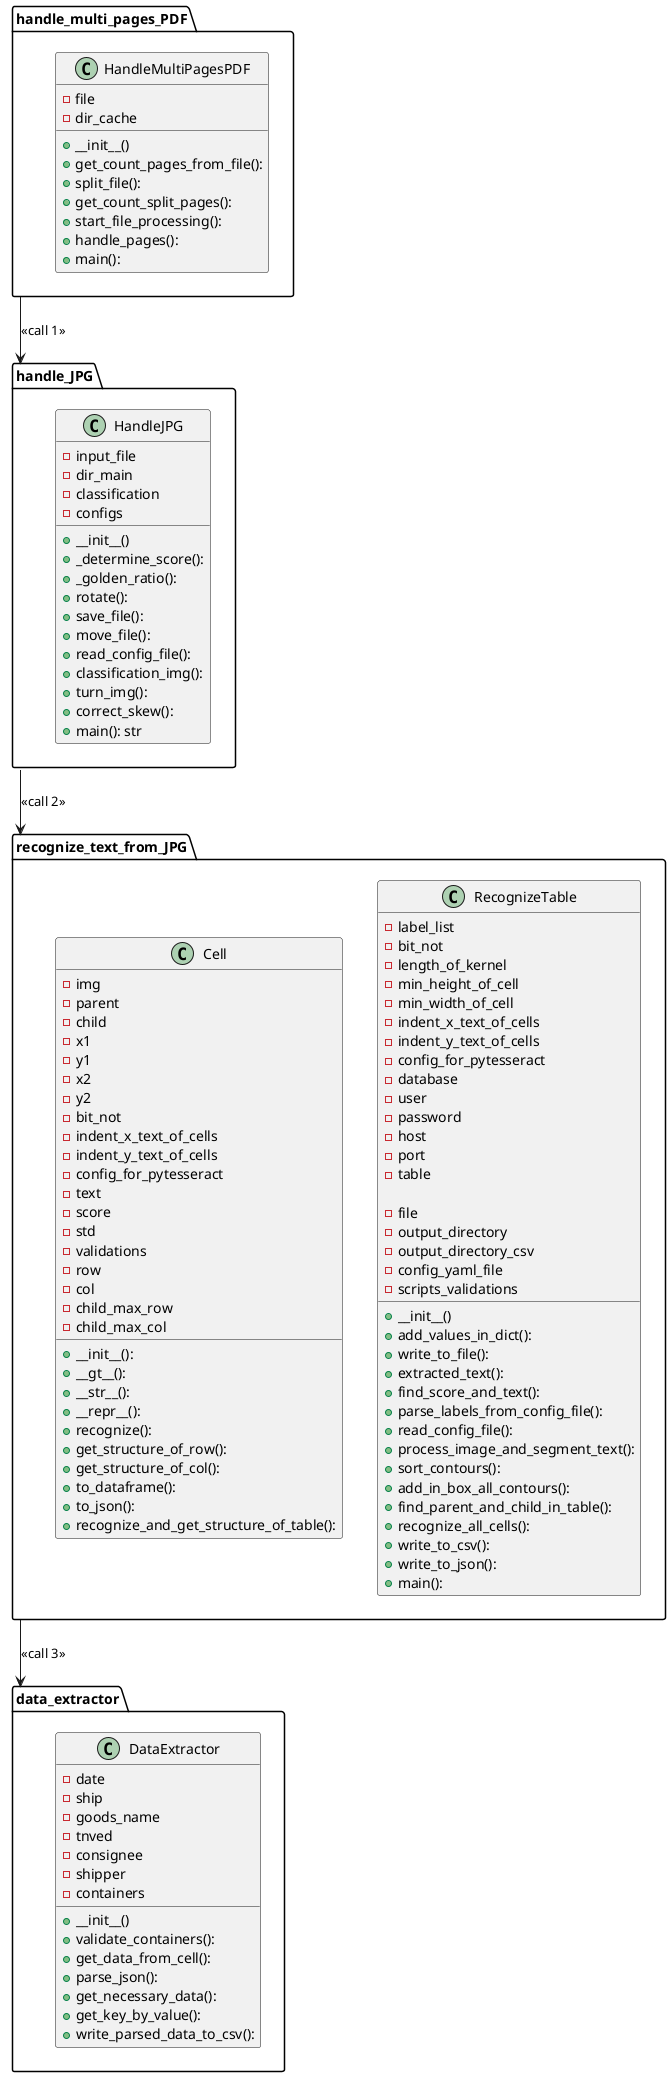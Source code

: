 @startuml

package "handle_multi_pages_PDF" {
    class HandleMultiPagesPDF {
        - file
        - dir_cache

        + __init__()
        + get_count_pages_from_file():
        + split_file():
        + get_count_split_pages():
        + start_file_processing():
        + handle_pages():
        + main():
    }
}

package "handle_JPG" {
    class HandleJPG {
        - input_file
        - dir_main
        - classification
        - configs

        + __init__()
        + _determine_score():
        + _golden_ratio():
        + rotate():
        + save_file():
        + move_file():
        + read_config_file():
        + classification_img():
        + turn_img():
        + correct_skew():
        + main(): str
    }
}

package "recognize_text_from_JPG" {
    class RecognizeTable {
        - label_list
        - bit_not
        - length_of_kernel
        - min_height_of_cell
        - min_width_of_cell
        - indent_x_text_of_cells
        - indent_y_text_of_cells
        - config_for_pytesseract
        - database
        - user
        - password
        - host
        - port
        - table

        - file
        - output_directory
        - output_directory_csv
        - config_yaml_file
        - scripts_validations

        + __init__()
        + add_values_in_dict():
        + write_to_file():
        + extracted_text():
        + find_score_and_text():
        + parse_labels_from_config_file():
        + read_config_file():
        + process_image_and_segment_text():
        + sort_contours():
        + add_in_box_all_contours():
        + find_parent_and_child_in_table():
        + recognize_all_cells():
        + write_to_csv():
        + write_to_json():
        + main():
    }

    class Cell {
        - img
        - parent
        - child
        - x1
        - y1
        - x2
        - y2
        - bit_not
        - indent_x_text_of_cells
        - indent_y_text_of_cells
        - config_for_pytesseract
        - text
        - score
        - std
        - validations
        - row
        - col
        - child_max_row
        - child_max_col

        + __init__():
        + __gt__():
        + __str__():
        + __repr__():
        + recognize():
        + get_structure_of_row():
        + get_structure_of_col():
        + to_dataframe():
        + to_json():
        + recognize_and_get_structure_of_table():
    }
}

package "data_extractor" {
    class DataExtractor {
        - date
        - ship
        - goods_name
        - tnved
        - consignee
        - shipper
        - containers

        + __init__()
        + validate_containers():
        + get_data_from_cell():
        + parse_json():
        + get_necessary_data():
        + get_key_by_value():
        + write_parsed_data_to_csv():
    }
}

handle_multi_pages_PDF --> handle_JPG : <<call 1>>
handle_JPG --> recognize_text_from_JPG : <<call 2>>
recognize_text_from_JPG --> data_extractor : <<call 3>>

@enduml